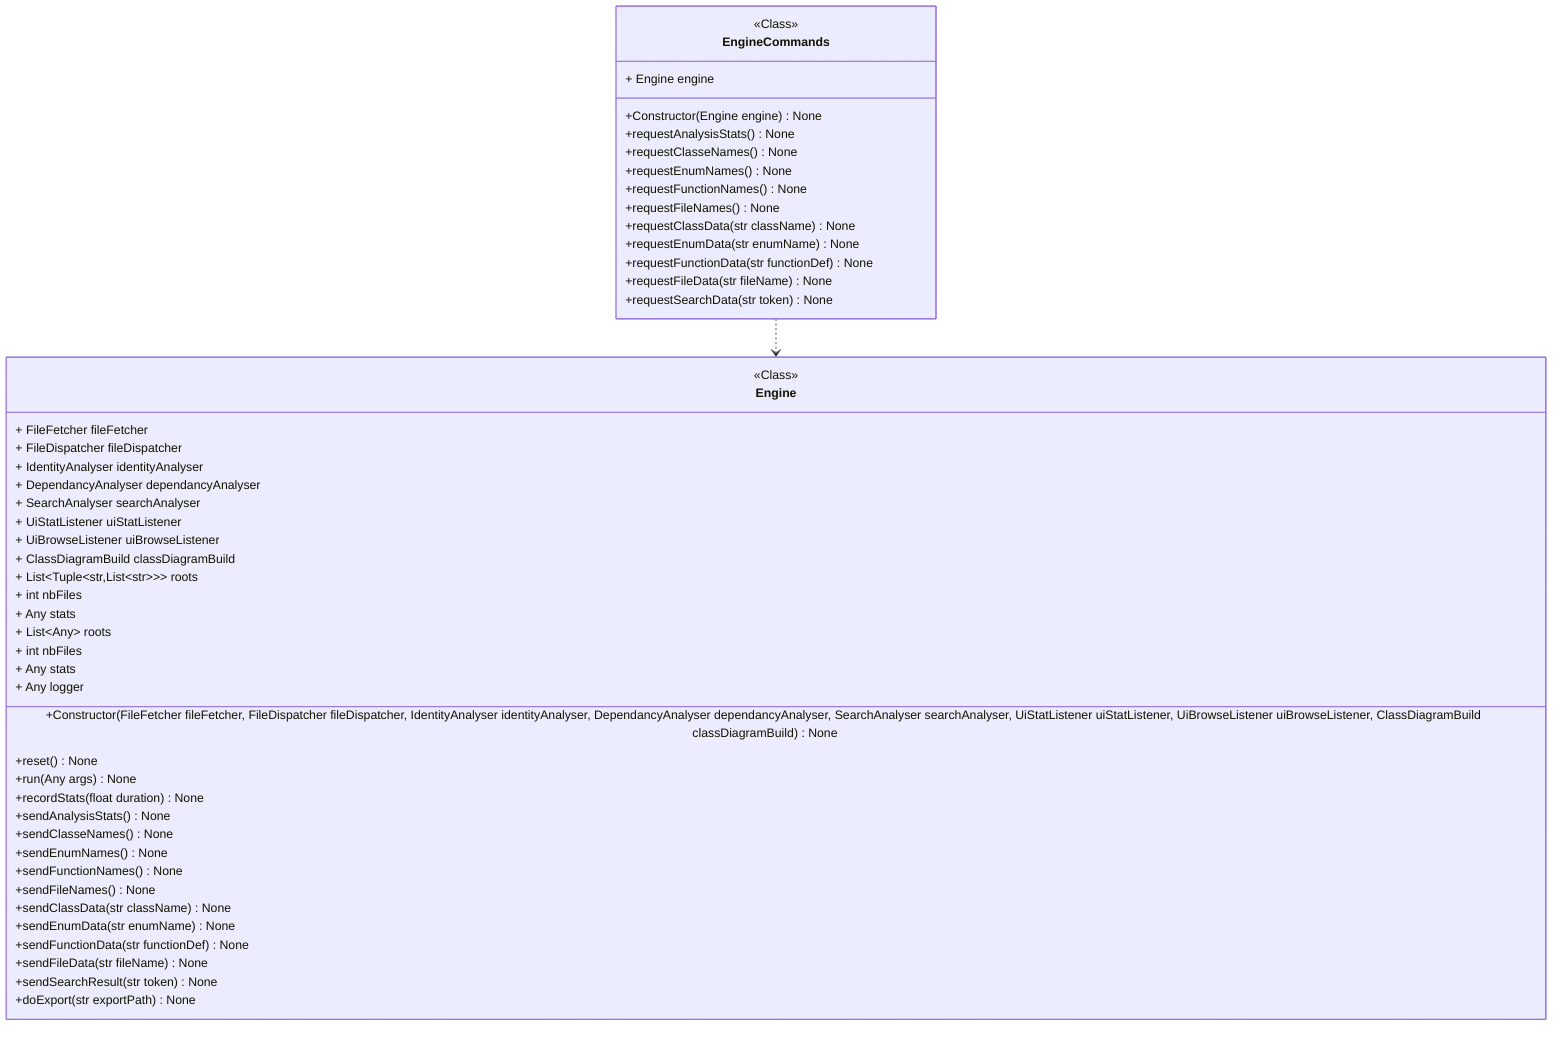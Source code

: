 classDiagram
class EngineCommands {
<<Class>>
+ Engine engine
+Constructor(Engine engine) None
+requestAnalysisStats() None
+requestClasseNames() None
+requestEnumNames() None
+requestFunctionNames() None
+requestFileNames() None
+requestClassData(str className) None
+requestEnumData(str enumName) None
+requestFunctionData(str functionDef) None
+requestFileData(str fileName) None
+requestSearchData(str token) None
}
class Engine {
<<Class>>
+ FileFetcher fileFetcher
+ FileDispatcher fileDispatcher
+ IdentityAnalyser identityAnalyser
+ DependancyAnalyser dependancyAnalyser
+ SearchAnalyser searchAnalyser
+ UiStatListener uiStatListener
+ UiBrowseListener uiBrowseListener
+ ClassDiagramBuild classDiagramBuild
+ List&lt;Tuple&lt;str,List&lt;str&gt;&gt;&gt; roots
+ int nbFiles
+ Any stats
+ List~Any~ roots
+ int nbFiles
+ Any stats
+ Any logger
+Constructor(FileFetcher fileFetcher, FileDispatcher fileDispatcher, IdentityAnalyser identityAnalyser, DependancyAnalyser dependancyAnalyser, SearchAnalyser searchAnalyser, UiStatListener uiStatListener, UiBrowseListener uiBrowseListener, ClassDiagramBuild classDiagramBuild) None
+reset() None
+run(Any args) None
+recordStats(float duration) None
+sendAnalysisStats() None
+sendClasseNames() None
+sendEnumNames() None
+sendFunctionNames() None
+sendFileNames() None
+sendClassData(str className) None
+sendEnumData(str enumName) None
+sendFunctionData(str functionDef) None
+sendFileData(str fileName) None
+sendSearchResult(str token) None
+doExport(str exportPath) None
}
link Engine "class££pycodeanalyzer::core::engine::engine::Engine"
EngineCommands ..> Engine
